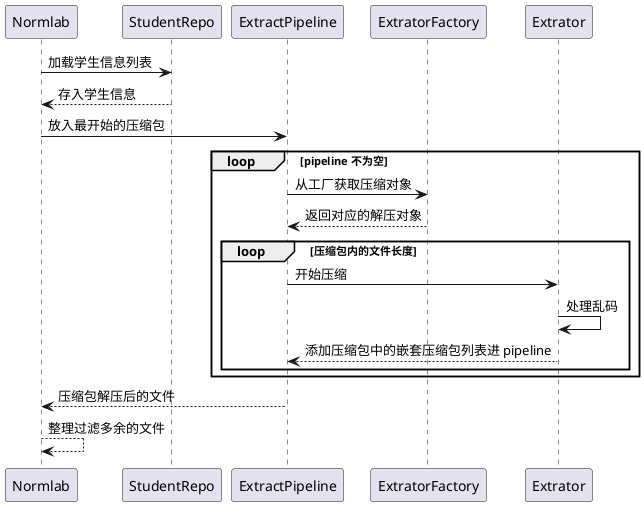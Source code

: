 @startuml extrator
Normlab -> StudentRepo: 加载学生信息列表
StudentRepo --> Normlab: 存入学生信息

Normlab -> ExtractPipeline: 放入最开始的压缩包
loop pipeline 不为空
ExtractPipeline -> ExtratorFactory: 从工厂获取压缩对象
ExtratorFactory --> ExtractPipeline: 返回对应的解压对象
loop 压缩包内的文件长度
ExtractPipeline -> Extrator: 开始压缩
Extrator -> Extrator: 处理乱码
Extrator --> ExtractPipeline: 添加压缩包中的嵌套压缩包列表进 pipeline
end
end
ExtractPipeline --> Normlab: 压缩包解压后的文件

Normlab --> Normlab: 整理过滤多余的文件
@enduml
